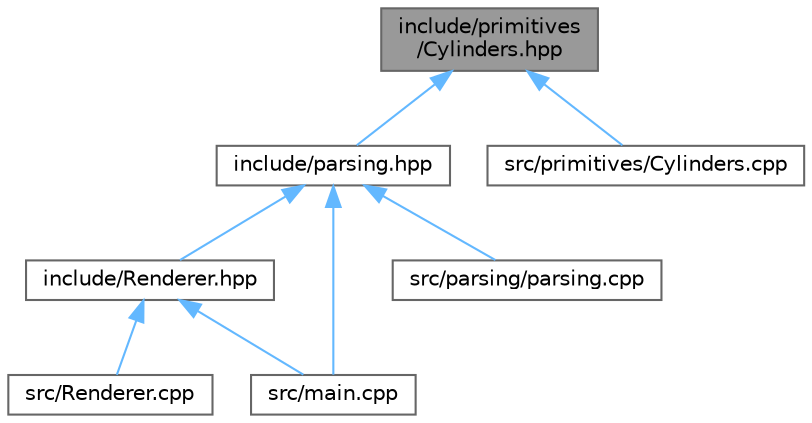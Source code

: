 digraph "include/primitives/Cylinders.hpp"
{
 // LATEX_PDF_SIZE
  bgcolor="transparent";
  edge [fontname=Helvetica,fontsize=10,labelfontname=Helvetica,labelfontsize=10];
  node [fontname=Helvetica,fontsize=10,shape=box,height=0.2,width=0.4];
  Node1 [id="Node000001",label="include/primitives\l/Cylinders.hpp",height=0.2,width=0.4,color="gray40", fillcolor="grey60", style="filled", fontcolor="black",tooltip="Cylinders class."];
  Node1 -> Node2 [id="edge1_Node000001_Node000002",dir="back",color="steelblue1",style="solid",tooltip=" "];
  Node2 [id="Node000002",label="include/parsing.hpp",height=0.2,width=0.4,color="grey40", fillcolor="white", style="filled",URL="$parsing_8hpp.html",tooltip="parsing class"];
  Node2 -> Node3 [id="edge2_Node000002_Node000003",dir="back",color="steelblue1",style="solid",tooltip=" "];
  Node3 [id="Node000003",label="include/Renderer.hpp",height=0.2,width=0.4,color="grey40", fillcolor="white", style="filled",URL="$Renderer_8hpp.html",tooltip=" "];
  Node3 -> Node4 [id="edge3_Node000003_Node000004",dir="back",color="steelblue1",style="solid",tooltip=" "];
  Node4 [id="Node000004",label="src/Renderer.cpp",height=0.2,width=0.4,color="grey40", fillcolor="white", style="filled",URL="$Renderer_8cpp.html",tooltip=" "];
  Node3 -> Node5 [id="edge4_Node000003_Node000005",dir="back",color="steelblue1",style="solid",tooltip=" "];
  Node5 [id="Node000005",label="src/main.cpp",height=0.2,width=0.4,color="grey40", fillcolor="white", style="filled",URL="$main_8cpp.html",tooltip="main function for the raytracer"];
  Node2 -> Node5 [id="edge5_Node000002_Node000005",dir="back",color="steelblue1",style="solid",tooltip=" "];
  Node2 -> Node6 [id="edge6_Node000002_Node000006",dir="back",color="steelblue1",style="solid",tooltip=" "];
  Node6 [id="Node000006",label="src/parsing/parsing.cpp",height=0.2,width=0.4,color="grey40", fillcolor="white", style="filled",URL="$parsing_8cpp.html",tooltip="parsing class definition"];
  Node1 -> Node7 [id="edge7_Node000001_Node000007",dir="back",color="steelblue1",style="solid",tooltip=" "];
  Node7 [id="Node000007",label="src/primitives/Cylinders.cpp",height=0.2,width=0.4,color="grey40", fillcolor="white", style="filled",URL="$Cylinders_8cpp.html",tooltip=" "];
}
